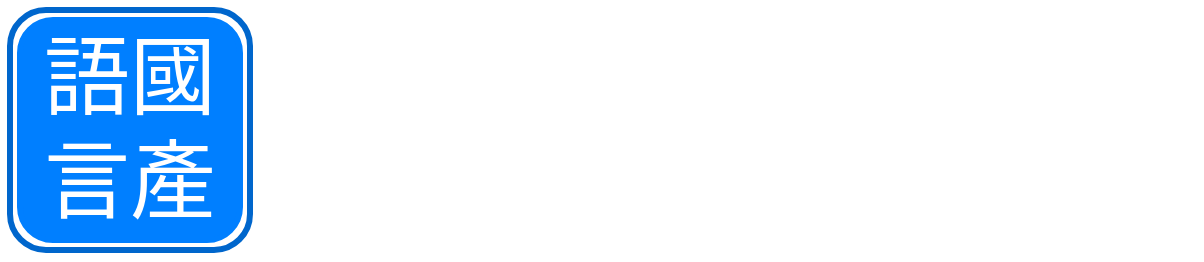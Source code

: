 <mxfile version="15.8.7" type="device"><diagram id="XYggHlHDKUo_RmV0K4IU" name="第 1 页"><mxGraphModel dx="893" dy="672" grid="1" gridSize="10" guides="1" tooltips="1" connect="1" arrows="1" fold="1" page="1" pageScale="1" pageWidth="827" pageHeight="1169" math="0" shadow="0"><root><mxCell id="0"/><mxCell id="1" parent="0"/><mxCell id="b-unx2L27_KjQ7mUjlm_-1" value="" style="rounded=1;whiteSpace=wrap;html=1;strokeWidth=3;strokeColor=#0066CC;fillColor=none;" parent="1" vertex="1"><mxGeometry x="350" y="320" width="120" height="120" as="geometry"/></mxCell><mxCell id="b-unx2L27_KjQ7mUjlm_-2" value="" style="rounded=1;whiteSpace=wrap;html=1;strokeColor=#007FFF;strokeWidth=3;fillColor=#007FFF;" parent="1" vertex="1"><mxGeometry x="355" y="325" width="110" height="110" as="geometry"/></mxCell><mxCell id="b-unx2L27_KjQ7mUjlm_-3" value="&lt;div style=&quot;font-size: 43px&quot;&gt;&lt;font style=&quot;font-size: 43px&quot; color=&quot;#ffffff&quot;&gt;語國&lt;/font&gt;&lt;/div&gt;&lt;div style=&quot;font-size: 43px&quot;&gt;&lt;font style=&quot;font-size: 43px&quot; color=&quot;#ffffff&quot;&gt;言產&lt;/font&gt;&lt;/div&gt;" style="text;html=1;strokeColor=none;fillColor=none;align=center;verticalAlign=middle;whiteSpace=wrap;rounded=0;" parent="1" vertex="1"><mxGeometry x="345" y="315" width="130" height="130" as="geometry"/></mxCell><mxCell id="StsphKnuXN_SAv-znT9s-3" value="&lt;font size=&quot;1&quot;&gt;&lt;b style=&quot;font-size: 78px ; line-height: 1&quot;&gt;国产语言论坛&lt;/b&gt;&lt;/font&gt;" style="text;html=1;strokeColor=none;fillColor=none;align=center;verticalAlign=middle;whiteSpace=wrap;rounded=0;fontColor=#FFFFFF;" parent="1" vertex="1"><mxGeometry x="476" y="336.25" width="470" height="87.5" as="geometry"/></mxCell></root></mxGraphModel></diagram></mxfile>